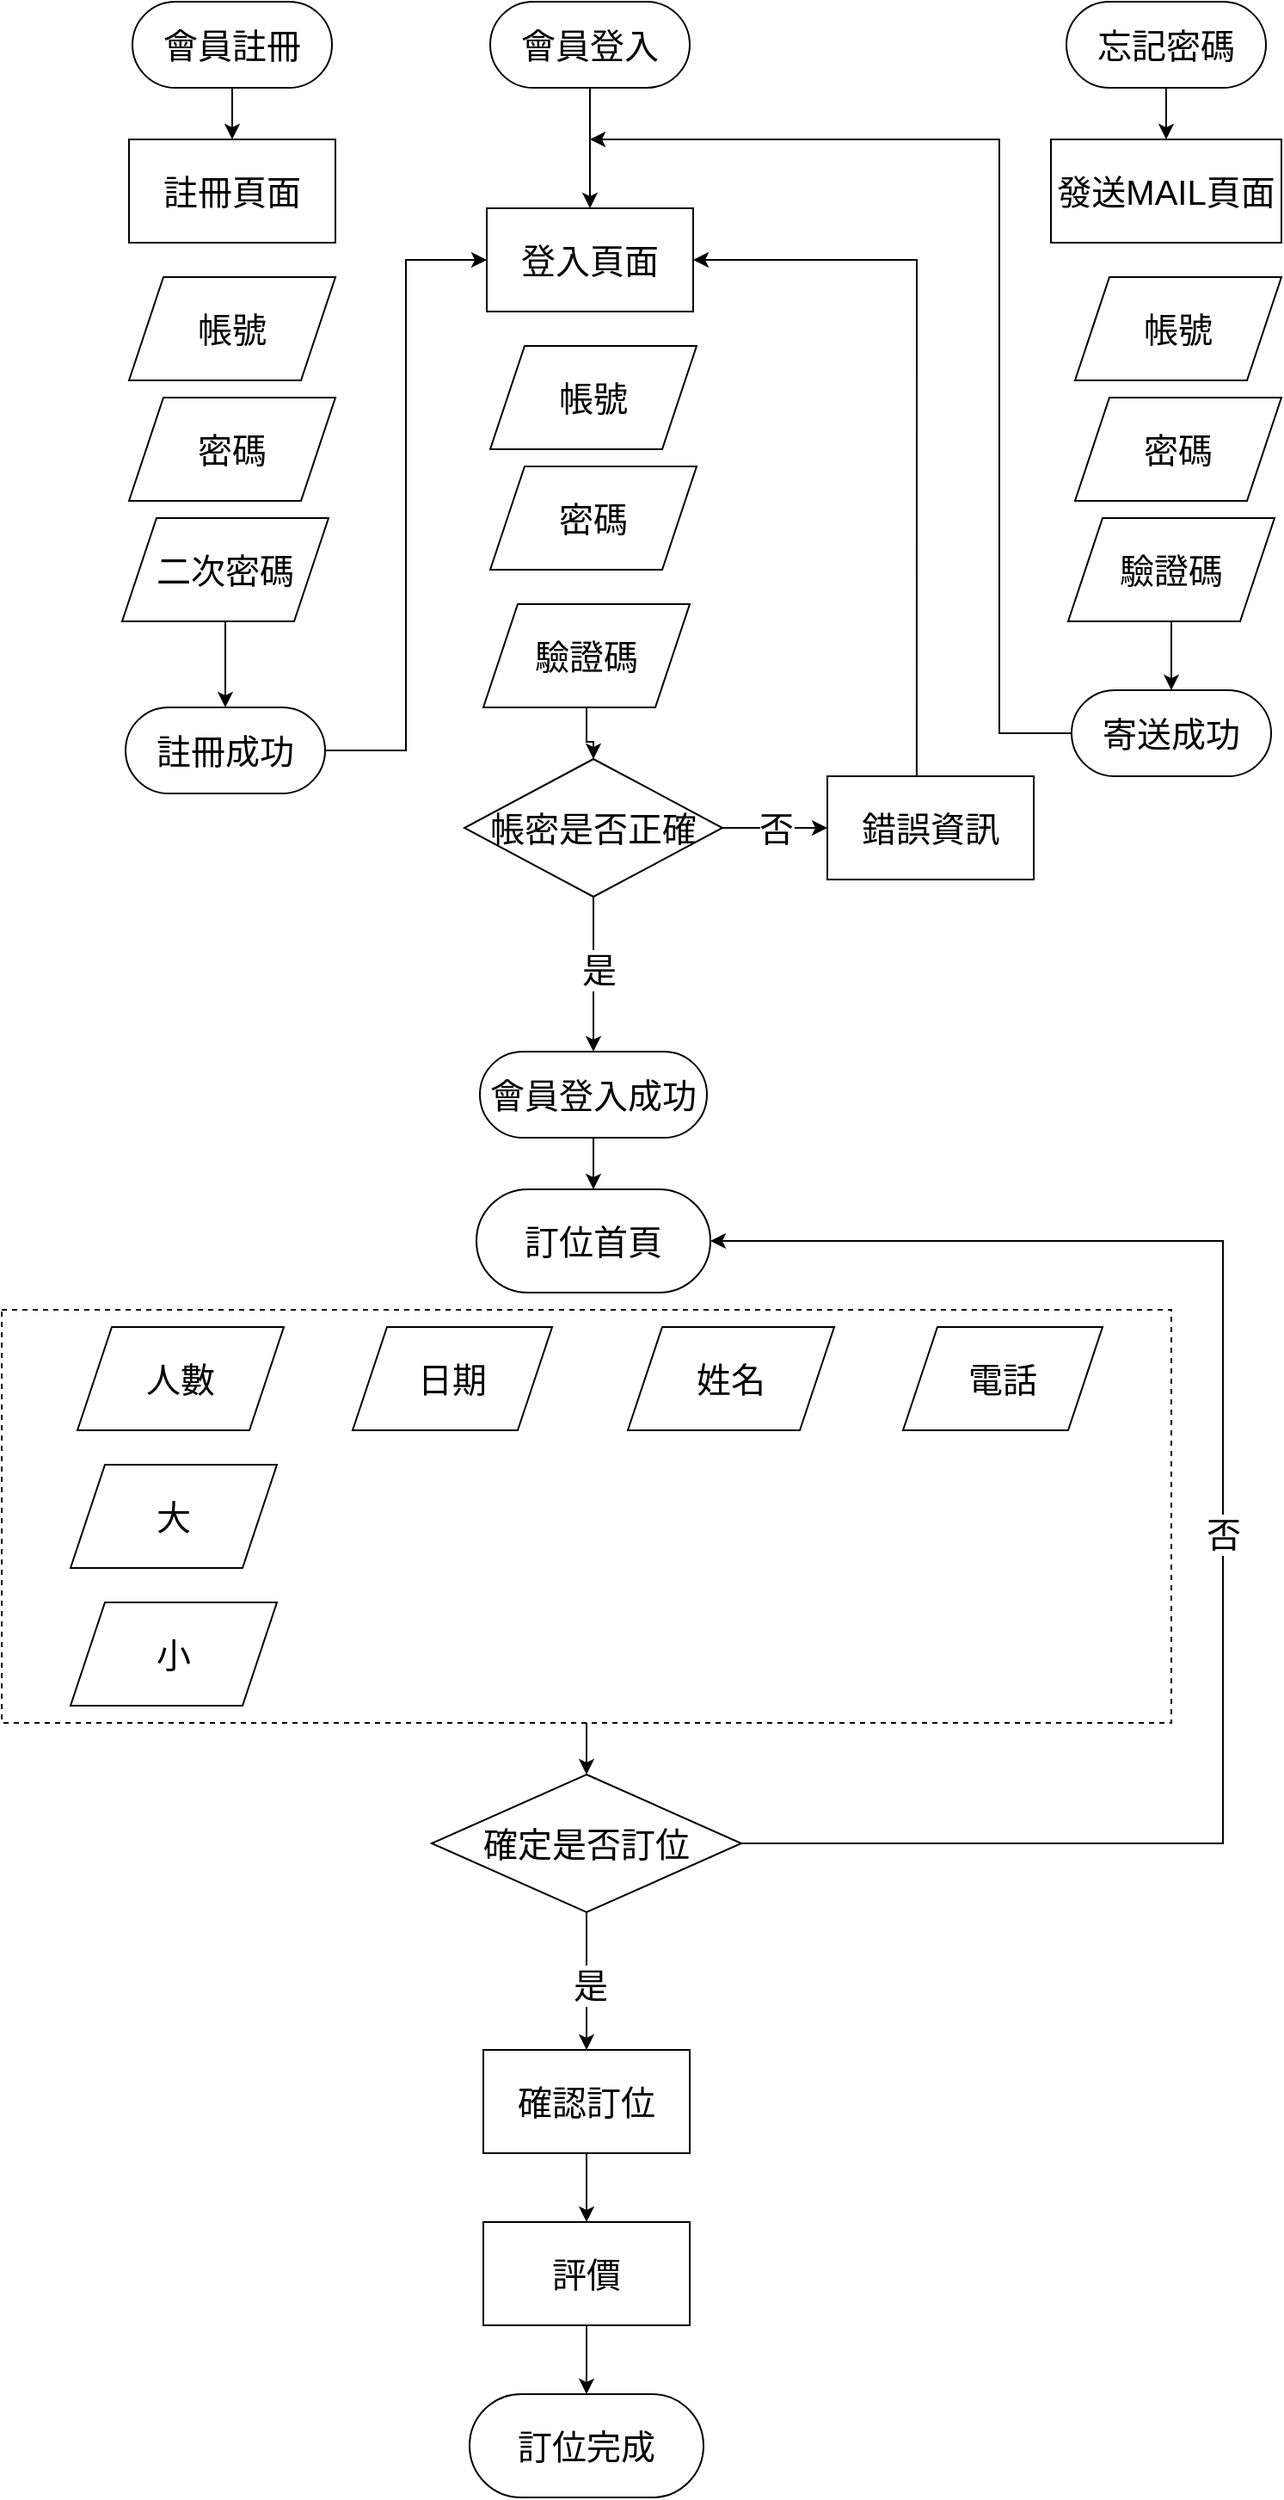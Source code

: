 <mxfile version="21.6.9" type="device">
  <diagram name="第 1 页" id="oxgCnOa9_QtBa9hEsKKn">
    <mxGraphModel dx="954" dy="567" grid="1" gridSize="10" guides="1" tooltips="1" connect="1" arrows="1" fold="1" page="1" pageScale="1" pageWidth="827" pageHeight="1169" math="0" shadow="0">
      <root>
        <mxCell id="0" />
        <mxCell id="1" parent="0" />
        <mxCell id="oyHPuE9z8B__u28nlVka-3" value="" style="edgeStyle=orthogonalEdgeStyle;rounded=0;orthogonalLoop=1;jettySize=auto;html=1;" edge="1" parent="1" source="oyHPuE9z8B__u28nlVka-1" target="oyHPuE9z8B__u28nlVka-2">
          <mxGeometry relative="1" as="geometry" />
        </mxCell>
        <mxCell id="oyHPuE9z8B__u28nlVka-1" value="&lt;font style=&quot;font-size: 20px;&quot;&gt;會員登入&lt;/font&gt;" style="rounded=1;whiteSpace=wrap;html=1;glass=0;shadow=0;arcSize=50;" vertex="1" parent="1">
          <mxGeometry x="354" y="80" width="116" height="50" as="geometry" />
        </mxCell>
        <mxCell id="oyHPuE9z8B__u28nlVka-2" value="登入頁面" style="rounded=0;whiteSpace=wrap;html=1;fontSize=20;" vertex="1" parent="1">
          <mxGeometry x="352" y="200" width="120" height="60" as="geometry" />
        </mxCell>
        <mxCell id="oyHPuE9z8B__u28nlVka-4" value="帳號" style="shape=parallelogram;perimeter=parallelogramPerimeter;whiteSpace=wrap;html=1;fixedSize=1;fontSize=20;" vertex="1" parent="1">
          <mxGeometry x="354" y="280" width="120" height="60" as="geometry" />
        </mxCell>
        <mxCell id="oyHPuE9z8B__u28nlVka-5" value="密碼" style="shape=parallelogram;perimeter=parallelogramPerimeter;whiteSpace=wrap;html=1;fixedSize=1;fontSize=20;" vertex="1" parent="1">
          <mxGeometry x="354" y="350" width="120" height="60" as="geometry" />
        </mxCell>
        <mxCell id="oyHPuE9z8B__u28nlVka-44" value="" style="edgeStyle=orthogonalEdgeStyle;rounded=0;orthogonalLoop=1;jettySize=auto;html=1;" edge="1" parent="1" source="oyHPuE9z8B__u28nlVka-6" target="oyHPuE9z8B__u28nlVka-8">
          <mxGeometry relative="1" as="geometry" />
        </mxCell>
        <mxCell id="oyHPuE9z8B__u28nlVka-6" value="驗證碼" style="shape=parallelogram;perimeter=parallelogramPerimeter;whiteSpace=wrap;html=1;fixedSize=1;fontSize=20;" vertex="1" parent="1">
          <mxGeometry x="350" y="430" width="120" height="60" as="geometry" />
        </mxCell>
        <mxCell id="oyHPuE9z8B__u28nlVka-11" value="&lt;font style=&quot;font-size: 20px;&quot;&gt;否&lt;/font&gt;" style="edgeStyle=orthogonalEdgeStyle;rounded=0;orthogonalLoop=1;jettySize=auto;html=1;" edge="1" parent="1" source="oyHPuE9z8B__u28nlVka-8" target="oyHPuE9z8B__u28nlVka-10">
          <mxGeometry relative="1" as="geometry" />
        </mxCell>
        <mxCell id="oyHPuE9z8B__u28nlVka-13" value="" style="edgeStyle=orthogonalEdgeStyle;rounded=0;orthogonalLoop=1;jettySize=auto;html=1;" edge="1" parent="1" source="oyHPuE9z8B__u28nlVka-8" target="oyHPuE9z8B__u28nlVka-9">
          <mxGeometry relative="1" as="geometry" />
        </mxCell>
        <mxCell id="oyHPuE9z8B__u28nlVka-14" value="&lt;font style=&quot;font-size: 20px;&quot;&gt;是&lt;/font&gt;" style="edgeLabel;html=1;align=center;verticalAlign=middle;resizable=0;points=[];" vertex="1" connectable="0" parent="oyHPuE9z8B__u28nlVka-13">
          <mxGeometry x="-0.082" y="3" relative="1" as="geometry">
            <mxPoint as="offset" />
          </mxGeometry>
        </mxCell>
        <mxCell id="oyHPuE9z8B__u28nlVka-8" value="帳密是否正確" style="rhombus;whiteSpace=wrap;html=1;fontSize=20;" vertex="1" parent="1">
          <mxGeometry x="339" y="520" width="150" height="80" as="geometry" />
        </mxCell>
        <mxCell id="oyHPuE9z8B__u28nlVka-37" value="" style="edgeStyle=orthogonalEdgeStyle;rounded=0;orthogonalLoop=1;jettySize=auto;html=1;" edge="1" parent="1" source="oyHPuE9z8B__u28nlVka-9" target="oyHPuE9z8B__u28nlVka-36">
          <mxGeometry relative="1" as="geometry" />
        </mxCell>
        <mxCell id="oyHPuE9z8B__u28nlVka-9" value="&lt;font style=&quot;font-size: 20px;&quot;&gt;會員登入成功&lt;/font&gt;" style="rounded=1;whiteSpace=wrap;html=1;glass=0;shadow=0;arcSize=50;" vertex="1" parent="1">
          <mxGeometry x="348" y="690" width="132" height="50" as="geometry" />
        </mxCell>
        <mxCell id="oyHPuE9z8B__u28nlVka-15" style="edgeStyle=orthogonalEdgeStyle;rounded=0;orthogonalLoop=1;jettySize=auto;html=1;entryX=1;entryY=0.5;entryDx=0;entryDy=0;exitX=0.433;exitY=0;exitDx=0;exitDy=0;exitPerimeter=0;" edge="1" parent="1" source="oyHPuE9z8B__u28nlVka-10" target="oyHPuE9z8B__u28nlVka-2">
          <mxGeometry relative="1" as="geometry">
            <mxPoint x="798" y="605" as="sourcePoint" />
            <mxPoint x="660" y="240" as="targetPoint" />
          </mxGeometry>
        </mxCell>
        <mxCell id="oyHPuE9z8B__u28nlVka-10" value="錯誤資訊" style="rounded=0;whiteSpace=wrap;html=1;fontSize=20;" vertex="1" parent="1">
          <mxGeometry x="550" y="530" width="120" height="60" as="geometry" />
        </mxCell>
        <mxCell id="oyHPuE9z8B__u28nlVka-23" value="" style="edgeStyle=orthogonalEdgeStyle;rounded=0;orthogonalLoop=1;jettySize=auto;html=1;" edge="1" parent="1" source="oyHPuE9z8B__u28nlVka-16" target="oyHPuE9z8B__u28nlVka-17">
          <mxGeometry relative="1" as="geometry" />
        </mxCell>
        <mxCell id="oyHPuE9z8B__u28nlVka-16" value="&lt;font style=&quot;font-size: 20px;&quot;&gt;會員註冊&lt;/font&gt;" style="rounded=1;whiteSpace=wrap;html=1;glass=0;shadow=0;arcSize=50;" vertex="1" parent="1">
          <mxGeometry x="146" y="80" width="116" height="50" as="geometry" />
        </mxCell>
        <mxCell id="oyHPuE9z8B__u28nlVka-17" value="註冊頁面" style="rounded=0;whiteSpace=wrap;html=1;fontSize=20;" vertex="1" parent="1">
          <mxGeometry x="144" y="160" width="120" height="60" as="geometry" />
        </mxCell>
        <mxCell id="oyHPuE9z8B__u28nlVka-18" value="帳號" style="shape=parallelogram;perimeter=parallelogramPerimeter;whiteSpace=wrap;html=1;fixedSize=1;fontSize=20;" vertex="1" parent="1">
          <mxGeometry x="144" y="240" width="120" height="60" as="geometry" />
        </mxCell>
        <mxCell id="oyHPuE9z8B__u28nlVka-19" value="密碼" style="shape=parallelogram;perimeter=parallelogramPerimeter;whiteSpace=wrap;html=1;fixedSize=1;fontSize=20;" vertex="1" parent="1">
          <mxGeometry x="144" y="310" width="120" height="60" as="geometry" />
        </mxCell>
        <mxCell id="oyHPuE9z8B__u28nlVka-22" value="" style="edgeStyle=orthogonalEdgeStyle;rounded=0;orthogonalLoop=1;jettySize=auto;html=1;" edge="1" parent="1" source="oyHPuE9z8B__u28nlVka-20" target="oyHPuE9z8B__u28nlVka-21">
          <mxGeometry relative="1" as="geometry" />
        </mxCell>
        <mxCell id="oyHPuE9z8B__u28nlVka-20" value="二次密碼" style="shape=parallelogram;perimeter=parallelogramPerimeter;whiteSpace=wrap;html=1;fixedSize=1;fontSize=20;" vertex="1" parent="1">
          <mxGeometry x="140" y="380" width="120" height="60" as="geometry" />
        </mxCell>
        <mxCell id="oyHPuE9z8B__u28nlVka-26" style="edgeStyle=orthogonalEdgeStyle;rounded=0;orthogonalLoop=1;jettySize=auto;html=1;entryX=0;entryY=0.5;entryDx=0;entryDy=0;" edge="1" parent="1" source="oyHPuE9z8B__u28nlVka-21" target="oyHPuE9z8B__u28nlVka-2">
          <mxGeometry relative="1" as="geometry" />
        </mxCell>
        <mxCell id="oyHPuE9z8B__u28nlVka-21" value="&lt;span style=&quot;font-size: 20px;&quot;&gt;註冊成功&lt;br&gt;&lt;/span&gt;" style="rounded=1;whiteSpace=wrap;html=1;glass=0;shadow=0;arcSize=50;" vertex="1" parent="1">
          <mxGeometry x="142" y="490" width="116" height="50" as="geometry" />
        </mxCell>
        <mxCell id="oyHPuE9z8B__u28nlVka-27" value="" style="edgeStyle=orthogonalEdgeStyle;rounded=0;orthogonalLoop=1;jettySize=auto;html=1;" edge="1" parent="1" source="oyHPuE9z8B__u28nlVka-28" target="oyHPuE9z8B__u28nlVka-29">
          <mxGeometry relative="1" as="geometry" />
        </mxCell>
        <mxCell id="oyHPuE9z8B__u28nlVka-28" value="&lt;span style=&quot;font-size: 20px;&quot;&gt;忘記密碼&lt;/span&gt;" style="rounded=1;whiteSpace=wrap;html=1;glass=0;shadow=0;arcSize=50;" vertex="1" parent="1">
          <mxGeometry x="689" y="80" width="116" height="50" as="geometry" />
        </mxCell>
        <mxCell id="oyHPuE9z8B__u28nlVka-29" value="發送MAIL頁面" style="rounded=0;whiteSpace=wrap;html=1;fontSize=20;" vertex="1" parent="1">
          <mxGeometry x="680" y="160" width="134" height="60" as="geometry" />
        </mxCell>
        <mxCell id="oyHPuE9z8B__u28nlVka-30" value="帳號" style="shape=parallelogram;perimeter=parallelogramPerimeter;whiteSpace=wrap;html=1;fixedSize=1;fontSize=20;" vertex="1" parent="1">
          <mxGeometry x="694" y="240" width="120" height="60" as="geometry" />
        </mxCell>
        <mxCell id="oyHPuE9z8B__u28nlVka-31" value="密碼" style="shape=parallelogram;perimeter=parallelogramPerimeter;whiteSpace=wrap;html=1;fixedSize=1;fontSize=20;" vertex="1" parent="1">
          <mxGeometry x="694" y="310" width="120" height="60" as="geometry" />
        </mxCell>
        <mxCell id="oyHPuE9z8B__u28nlVka-32" value="" style="edgeStyle=orthogonalEdgeStyle;rounded=0;orthogonalLoop=1;jettySize=auto;html=1;" edge="1" parent="1" source="oyHPuE9z8B__u28nlVka-33" target="oyHPuE9z8B__u28nlVka-34">
          <mxGeometry relative="1" as="geometry" />
        </mxCell>
        <mxCell id="oyHPuE9z8B__u28nlVka-33" value="驗證碼" style="shape=parallelogram;perimeter=parallelogramPerimeter;whiteSpace=wrap;html=1;fixedSize=1;fontSize=20;" vertex="1" parent="1">
          <mxGeometry x="690" y="380" width="120" height="60" as="geometry" />
        </mxCell>
        <mxCell id="oyHPuE9z8B__u28nlVka-35" style="edgeStyle=orthogonalEdgeStyle;rounded=0;orthogonalLoop=1;jettySize=auto;html=1;" edge="1" parent="1" source="oyHPuE9z8B__u28nlVka-34">
          <mxGeometry relative="1" as="geometry">
            <mxPoint x="412" y="160" as="targetPoint" />
            <Array as="points">
              <mxPoint x="650" y="505" />
              <mxPoint x="650" y="160" />
            </Array>
          </mxGeometry>
        </mxCell>
        <mxCell id="oyHPuE9z8B__u28nlVka-34" value="&lt;span style=&quot;font-size: 20px;&quot;&gt;寄送成功&lt;br&gt;&lt;/span&gt;" style="rounded=1;whiteSpace=wrap;html=1;glass=0;shadow=0;arcSize=50;" vertex="1" parent="1">
          <mxGeometry x="692" y="480" width="116" height="50" as="geometry" />
        </mxCell>
        <mxCell id="oyHPuE9z8B__u28nlVka-36" value="訂位首頁" style="whiteSpace=wrap;html=1;rounded=1;glass=0;shadow=0;arcSize=50;fontSize=20;" vertex="1" parent="1">
          <mxGeometry x="346" y="770" width="136" height="60" as="geometry" />
        </mxCell>
        <mxCell id="oyHPuE9z8B__u28nlVka-38" value="日期" style="shape=parallelogram;perimeter=parallelogramPerimeter;whiteSpace=wrap;html=1;fixedSize=1;fontSize=20;" vertex="1" parent="1">
          <mxGeometry x="274" y="850" width="116" height="60" as="geometry" />
        </mxCell>
        <mxCell id="oyHPuE9z8B__u28nlVka-39" value="姓名" style="shape=parallelogram;perimeter=parallelogramPerimeter;whiteSpace=wrap;html=1;fixedSize=1;fontSize=20;" vertex="1" parent="1">
          <mxGeometry x="434" y="850" width="120" height="60" as="geometry" />
        </mxCell>
        <mxCell id="oyHPuE9z8B__u28nlVka-40" value="電話" style="shape=parallelogram;perimeter=parallelogramPerimeter;whiteSpace=wrap;html=1;fixedSize=1;fontSize=20;" vertex="1" parent="1">
          <mxGeometry x="594" y="850" width="116" height="60" as="geometry" />
        </mxCell>
        <mxCell id="oyHPuE9z8B__u28nlVka-41" value="人數" style="shape=parallelogram;perimeter=parallelogramPerimeter;whiteSpace=wrap;html=1;fixedSize=1;fontSize=20;" vertex="1" parent="1">
          <mxGeometry x="114" y="850" width="120" height="60" as="geometry" />
        </mxCell>
        <mxCell id="oyHPuE9z8B__u28nlVka-48" value="大" style="shape=parallelogram;perimeter=parallelogramPerimeter;whiteSpace=wrap;html=1;fixedSize=1;fontSize=20;" vertex="1" parent="1">
          <mxGeometry x="110" y="930" width="120" height="60" as="geometry" />
        </mxCell>
        <mxCell id="oyHPuE9z8B__u28nlVka-52" value="&lt;font style=&quot;font-size: 20px;&quot;&gt;小&lt;/font&gt;" style="shape=parallelogram;perimeter=parallelogramPerimeter;whiteSpace=wrap;html=1;fixedSize=1;" vertex="1" parent="1">
          <mxGeometry x="110" y="1010" width="120" height="60" as="geometry" />
        </mxCell>
        <mxCell id="oyHPuE9z8B__u28nlVka-53" value="訂位完成" style="whiteSpace=wrap;html=1;rounded=1;glass=0;shadow=0;arcSize=50;fontSize=20;" vertex="1" parent="1">
          <mxGeometry x="342" y="1470" width="136" height="60" as="geometry" />
        </mxCell>
        <mxCell id="oyHPuE9z8B__u28nlVka-58" style="edgeStyle=orthogonalEdgeStyle;rounded=0;orthogonalLoop=1;jettySize=auto;html=1;" edge="1" parent="1" source="oyHPuE9z8B__u28nlVka-54" target="oyHPuE9z8B__u28nlVka-36">
          <mxGeometry relative="1" as="geometry">
            <mxPoint x="750" y="760" as="targetPoint" />
            <Array as="points">
              <mxPoint x="780" y="1150" />
              <mxPoint x="780" y="800" />
            </Array>
          </mxGeometry>
        </mxCell>
        <mxCell id="oyHPuE9z8B__u28nlVka-59" value="&lt;font style=&quot;font-size: 20px;&quot;&gt;否&lt;/font&gt;" style="edgeLabel;html=1;align=center;verticalAlign=middle;resizable=0;points=[];" vertex="1" connectable="0" parent="oyHPuE9z8B__u28nlVka-58">
          <mxGeometry x="-0.009" relative="1" as="geometry">
            <mxPoint as="offset" />
          </mxGeometry>
        </mxCell>
        <mxCell id="oyHPuE9z8B__u28nlVka-67" value="" style="edgeStyle=orthogonalEdgeStyle;rounded=0;orthogonalLoop=1;jettySize=auto;html=1;" edge="1" parent="1" source="oyHPuE9z8B__u28nlVka-54" target="oyHPuE9z8B__u28nlVka-66">
          <mxGeometry relative="1" as="geometry" />
        </mxCell>
        <mxCell id="oyHPuE9z8B__u28nlVka-70" value="&lt;font style=&quot;font-size: 20px;&quot;&gt;是&lt;/font&gt;" style="edgeLabel;html=1;align=center;verticalAlign=middle;resizable=0;points=[];" vertex="1" connectable="0" parent="oyHPuE9z8B__u28nlVka-67">
          <mxGeometry x="0.033" y="2" relative="1" as="geometry">
            <mxPoint as="offset" />
          </mxGeometry>
        </mxCell>
        <mxCell id="oyHPuE9z8B__u28nlVka-54" value="&lt;font style=&quot;font-size: 20px;&quot;&gt;確定是否訂位&lt;/font&gt;" style="rhombus;whiteSpace=wrap;html=1;" vertex="1" parent="1">
          <mxGeometry x="320" y="1110" width="180" height="80" as="geometry" />
        </mxCell>
        <mxCell id="oyHPuE9z8B__u28nlVka-69" value="" style="edgeStyle=orthogonalEdgeStyle;rounded=0;orthogonalLoop=1;jettySize=auto;html=1;" edge="1" parent="1" source="oyHPuE9z8B__u28nlVka-61" target="oyHPuE9z8B__u28nlVka-53">
          <mxGeometry relative="1" as="geometry" />
        </mxCell>
        <mxCell id="oyHPuE9z8B__u28nlVka-61" value="&lt;font style=&quot;font-size: 20px;&quot;&gt;評價&lt;/font&gt;" style="rounded=0;whiteSpace=wrap;html=1;" vertex="1" parent="1">
          <mxGeometry x="350" y="1370" width="120" height="60" as="geometry" />
        </mxCell>
        <mxCell id="oyHPuE9z8B__u28nlVka-65" value="" style="edgeStyle=orthogonalEdgeStyle;rounded=0;orthogonalLoop=1;jettySize=auto;html=1;" edge="1" parent="1" source="oyHPuE9z8B__u28nlVka-64" target="oyHPuE9z8B__u28nlVka-54">
          <mxGeometry relative="1" as="geometry" />
        </mxCell>
        <mxCell id="oyHPuE9z8B__u28nlVka-64" value="" style="rounded=0;whiteSpace=wrap;html=1;dashed=1;fillColor=none;" vertex="1" parent="1">
          <mxGeometry x="70" y="840" width="680" height="240" as="geometry" />
        </mxCell>
        <mxCell id="oyHPuE9z8B__u28nlVka-68" value="" style="edgeStyle=orthogonalEdgeStyle;rounded=0;orthogonalLoop=1;jettySize=auto;html=1;" edge="1" parent="1" source="oyHPuE9z8B__u28nlVka-66" target="oyHPuE9z8B__u28nlVka-61">
          <mxGeometry relative="1" as="geometry" />
        </mxCell>
        <mxCell id="oyHPuE9z8B__u28nlVka-66" value="&lt;span style=&quot;font-size: 20px;&quot;&gt;確認訂位&lt;/span&gt;" style="rounded=0;whiteSpace=wrap;html=1;" vertex="1" parent="1">
          <mxGeometry x="350" y="1270" width="120" height="60" as="geometry" />
        </mxCell>
      </root>
    </mxGraphModel>
  </diagram>
</mxfile>
